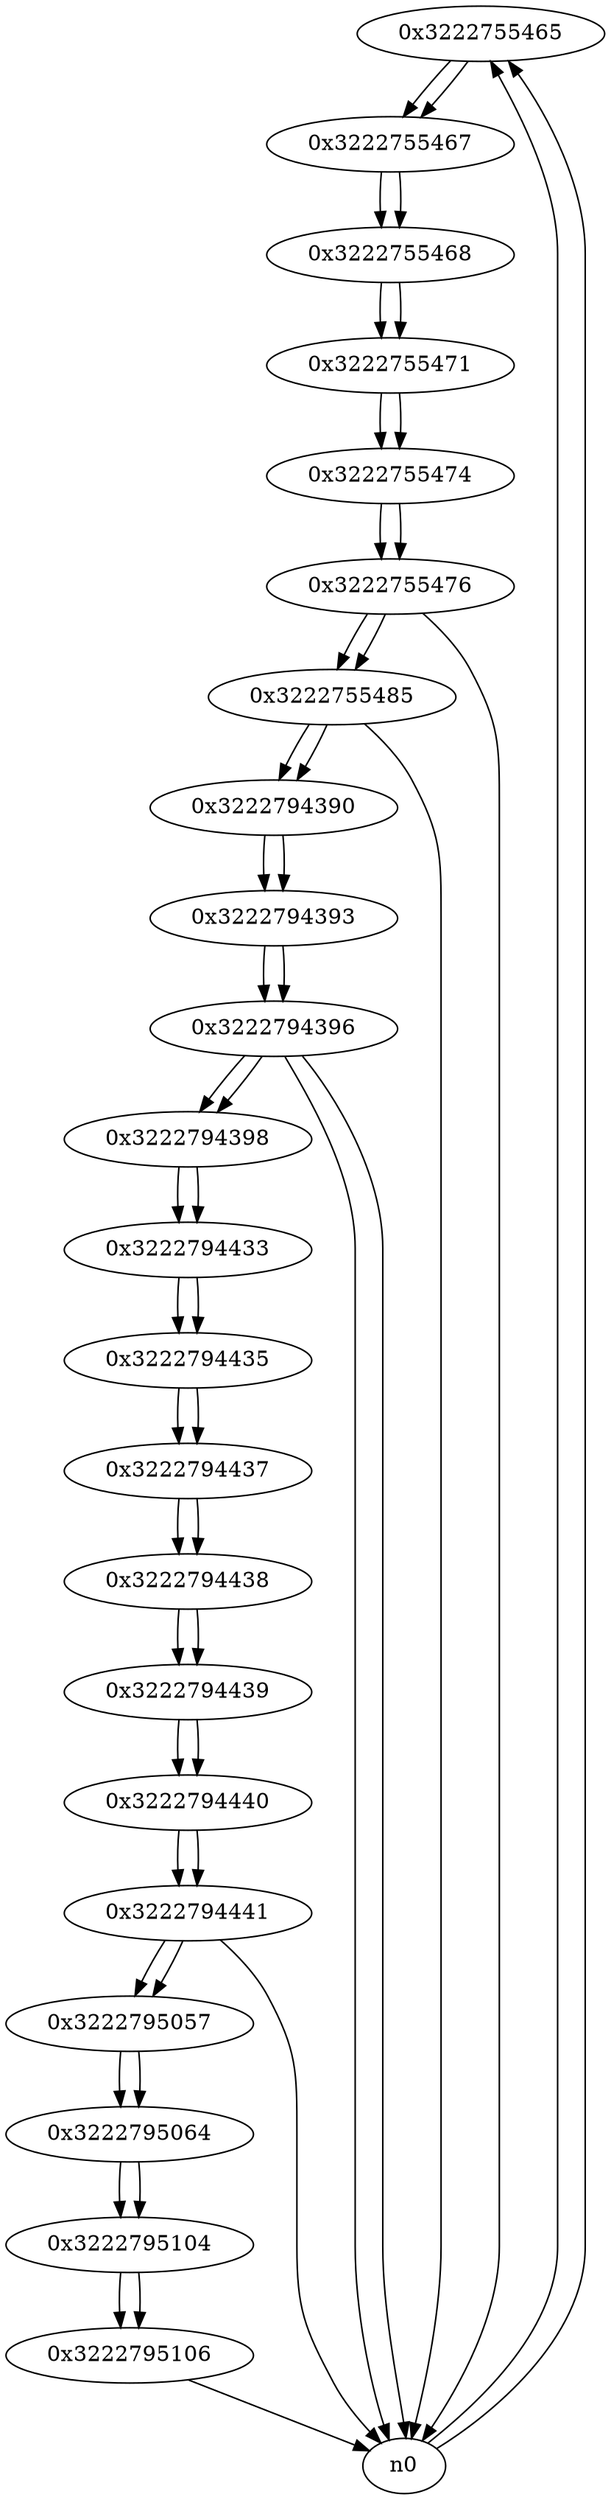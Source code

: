 digraph G{
/* nodes */
  n1 [label="0x3222755465"]
  n2 [label="0x3222755467"]
  n3 [label="0x3222755468"]
  n4 [label="0x3222755471"]
  n5 [label="0x3222755474"]
  n6 [label="0x3222755476"]
  n7 [label="0x3222755485"]
  n8 [label="0x3222794390"]
  n9 [label="0x3222794393"]
  n10 [label="0x3222794396"]
  n11 [label="0x3222794398"]
  n12 [label="0x3222794433"]
  n13 [label="0x3222794435"]
  n14 [label="0x3222794437"]
  n15 [label="0x3222794438"]
  n16 [label="0x3222794439"]
  n17 [label="0x3222794440"]
  n18 [label="0x3222794441"]
  n19 [label="0x3222795057"]
  n20 [label="0x3222795064"]
  n21 [label="0x3222795104"]
  n22 [label="0x3222795106"]
/* edges */
n1 -> n2;
n0 -> n1;
n0 -> n1;
n2 -> n3;
n1 -> n2;
n3 -> n4;
n2 -> n3;
n4 -> n5;
n3 -> n4;
n5 -> n6;
n4 -> n5;
n6 -> n7;
n6 -> n0;
n5 -> n6;
n7 -> n8;
n7 -> n0;
n6 -> n7;
n8 -> n9;
n7 -> n8;
n9 -> n10;
n8 -> n9;
n10 -> n11;
n10 -> n0;
n10 -> n0;
n9 -> n10;
n11 -> n12;
n10 -> n11;
n12 -> n13;
n11 -> n12;
n13 -> n14;
n12 -> n13;
n14 -> n15;
n13 -> n14;
n15 -> n16;
n14 -> n15;
n16 -> n17;
n15 -> n16;
n17 -> n18;
n16 -> n17;
n18 -> n19;
n18 -> n0;
n17 -> n18;
n19 -> n20;
n18 -> n19;
n20 -> n21;
n19 -> n20;
n21 -> n22;
n20 -> n21;
n22 -> n0;
n21 -> n22;
}
